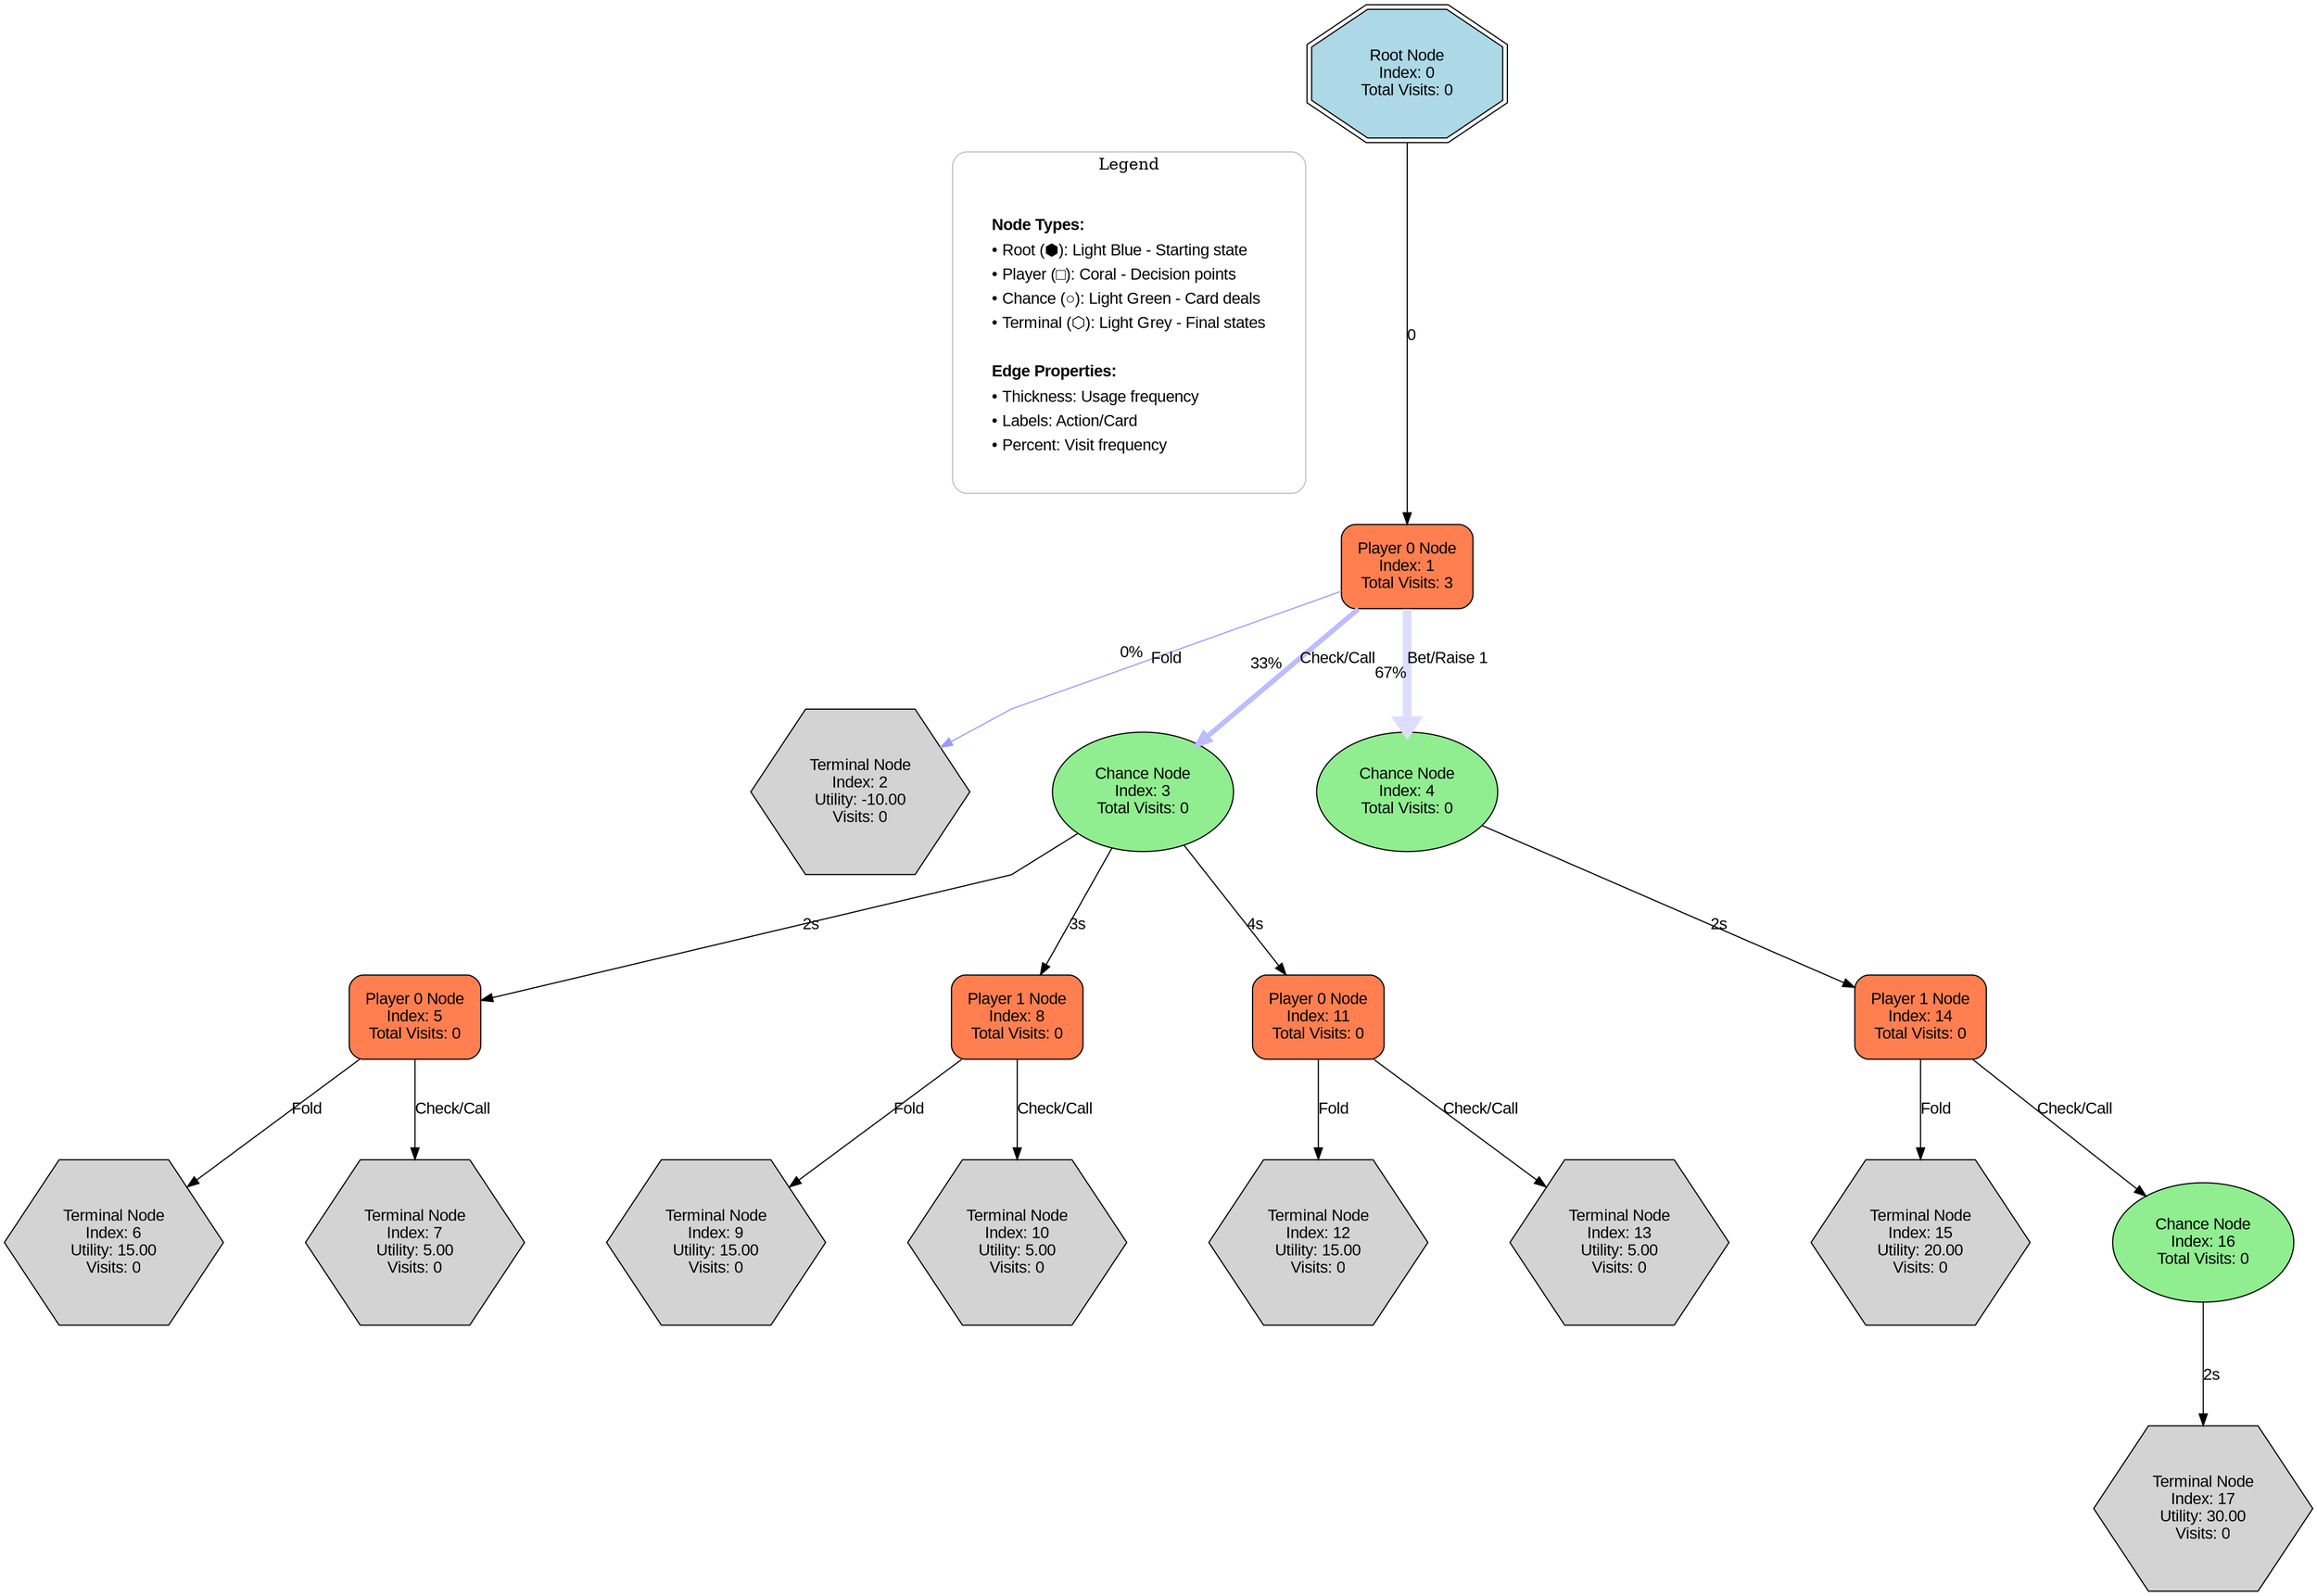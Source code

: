 digraph CFRTree {
  // Graph styling
  graph [rankdir=TB, splines=polyline, nodesep=1.0, ranksep=1.2, concentrate=true, compound=true];
  node [shape=box, style="rounded,filled", fontname="Arial", margin=0.2];
  edge [fontname="Arial", penwidth=1.0, labelangle=25, labeldistance=1.8, labelfloat=true];
  // Add legend
  subgraph cluster_legend {
    graph [rank=sink];
    label="Legend";
    style=rounded;
    color=gray;
    margin=16;
    node [shape=plaintext, style=""];
    legend [label=<
      <table border="0" cellborder="0" cellspacing="2">
        <tr><td align="left"><b>Node Types:</b></td></tr>
        <tr><td align="left">• Root (⬢): Light Blue - Starting state</td></tr>
        <tr><td align="left">• Player (□): Coral - Decision points</td></tr>
        <tr><td align="left">• Chance (○): Light Green - Card deals</td></tr>
        <tr><td align="left">• Terminal (⬡): Light Grey - Final states</td></tr>
        <tr><td><br/></td></tr>
        <tr><td align="left"><b>Edge Properties:</b></td></tr>
        <tr><td align="left">• Thickness: Usage frequency</td></tr>
        <tr><td align="left">• Labels: Action/Card</td></tr>
        <tr><td align="left">• Percent: Visit frequency</td></tr>
      </table>
    >];
  }

  // Node grouping
  {rank=source; node_0;}
  node_0 [label="Root Node\nIndex: 0\nTotal Visits: 0", shape=doubleoctagon, style="filled", fillcolor="lightblue", tooltip="Most Common Action: 51\nAction Frequency: 0.0%"];
  node_0 -> node_1 [label="0", weight=1]
  node_1 [label="Player 0 Node\nIndex: 1\nTotal Visits: 3", shape=box, style="rounded,filled", fillcolor="coral", tooltip="Most Common Action: 2\nAction Frequency: 66.7%"];
  {rank=same; node_1;}  // Group player nodes
  node_1 -> node_2 [label="Fold", penwidth=1, color="#9B9BFF", tooltip="Frequency: 0.0%", xlabel="0%", weight=1]
  node_1 -> node_3 [label="Check/Call", penwidth=4.3333335, color="#BCBCFF", tooltip="Frequency: 33.3%", xlabel="33%", weight=33]
  node_1 -> node_4 [label="Bet/Raise 1", penwidth=7.666667, color="#DDDDFF", tooltip="Frequency: 66.7%", xlabel="67%", weight=66]
  node_2 [label="Terminal Node\nIndex: 2\nUtility: -10.00\nVisits: 0", shape=hexagon, style="filled", fillcolor="lightgrey", tooltip="Average Utility: 0.00"];
  node_3 [label="Chance Node\nIndex: 3\nTotal Visits: 0", shape=ellipse, style="filled", fillcolor="lightgreen", tooltip="Most Common Action: 51\nAction Frequency: 0.0%"];
  node_3 -> node_5 [label="2s", weight=1]
  node_3 -> node_8 [label="3s", weight=1]
  node_3 -> node_11 [label="4s", weight=1]
  node_4 [label="Chance Node\nIndex: 4\nTotal Visits: 0", shape=ellipse, style="filled", fillcolor="lightgreen", tooltip="Most Common Action: 51\nAction Frequency: 0.0%"];
  node_4 -> node_14 [label="2s", weight=1]
  node_5 [label="Player 0 Node\nIndex: 5\nTotal Visits: 0", shape=box, style="rounded,filled", fillcolor="coral", tooltip="Most Common Action: 51\nAction Frequency: 0.0%"];
  {rank=same; node_5;}  // Group player nodes
  node_5 -> node_6 [label="Fold", weight=1]
  node_5 -> node_7 [label="Check/Call", weight=1]
  node_6 [label="Terminal Node\nIndex: 6\nUtility: 15.00\nVisits: 0", shape=hexagon, style="filled", fillcolor="lightgrey", tooltip="Average Utility: 0.00"];
  node_7 [label="Terminal Node\nIndex: 7\nUtility: 5.00\nVisits: 0", shape=hexagon, style="filled", fillcolor="lightgrey", tooltip="Average Utility: 0.00"];
  node_8 [label="Player 1 Node\nIndex: 8\nTotal Visits: 0", shape=box, style="rounded,filled", fillcolor="coral", tooltip="Most Common Action: 51\nAction Frequency: 0.0%"];
  {rank=same; node_8;}  // Group player nodes
  node_8 -> node_9 [label="Fold", weight=1]
  node_8 -> node_10 [label="Check/Call", weight=1]
  node_9 [label="Terminal Node\nIndex: 9\nUtility: 15.00\nVisits: 0", shape=hexagon, style="filled", fillcolor="lightgrey", tooltip="Average Utility: 0.00"];
  node_10 [label="Terminal Node\nIndex: 10\nUtility: 5.00\nVisits: 0", shape=hexagon, style="filled", fillcolor="lightgrey", tooltip="Average Utility: 0.00"];
  node_11 [label="Player 0 Node\nIndex: 11\nTotal Visits: 0", shape=box, style="rounded,filled", fillcolor="coral", tooltip="Most Common Action: 51\nAction Frequency: 0.0%"];
  {rank=same; node_11;}  // Group player nodes
  node_11 -> node_12 [label="Fold", weight=1]
  node_11 -> node_13 [label="Check/Call", weight=1]
  node_12 [label="Terminal Node\nIndex: 12\nUtility: 15.00\nVisits: 0", shape=hexagon, style="filled", fillcolor="lightgrey", tooltip="Average Utility: 0.00"];
  node_13 [label="Terminal Node\nIndex: 13\nUtility: 5.00\nVisits: 0", shape=hexagon, style="filled", fillcolor="lightgrey", tooltip="Average Utility: 0.00"];
  node_14 [label="Player 1 Node\nIndex: 14\nTotal Visits: 0", shape=box, style="rounded,filled", fillcolor="coral", tooltip="Most Common Action: 51\nAction Frequency: 0.0%"];
  {rank=same; node_14;}  // Group player nodes
  node_14 -> node_15 [label="Fold", weight=1]
  node_14 -> node_16 [label="Check/Call", weight=1]
  node_15 [label="Terminal Node\nIndex: 15\nUtility: 20.00\nVisits: 0", shape=hexagon, style="filled", fillcolor="lightgrey", tooltip="Average Utility: 0.00"];
  node_16 [label="Chance Node\nIndex: 16\nTotal Visits: 0", shape=ellipse, style="filled", fillcolor="lightgreen", tooltip="Most Common Action: 51\nAction Frequency: 0.0%"];
  node_16 -> node_17 [label="2s", weight=1]
  node_17 [label="Terminal Node\nIndex: 17\nUtility: 30.00\nVisits: 0", shape=hexagon, style="filled", fillcolor="lightgrey", tooltip="Average Utility: 0.00"];
}
